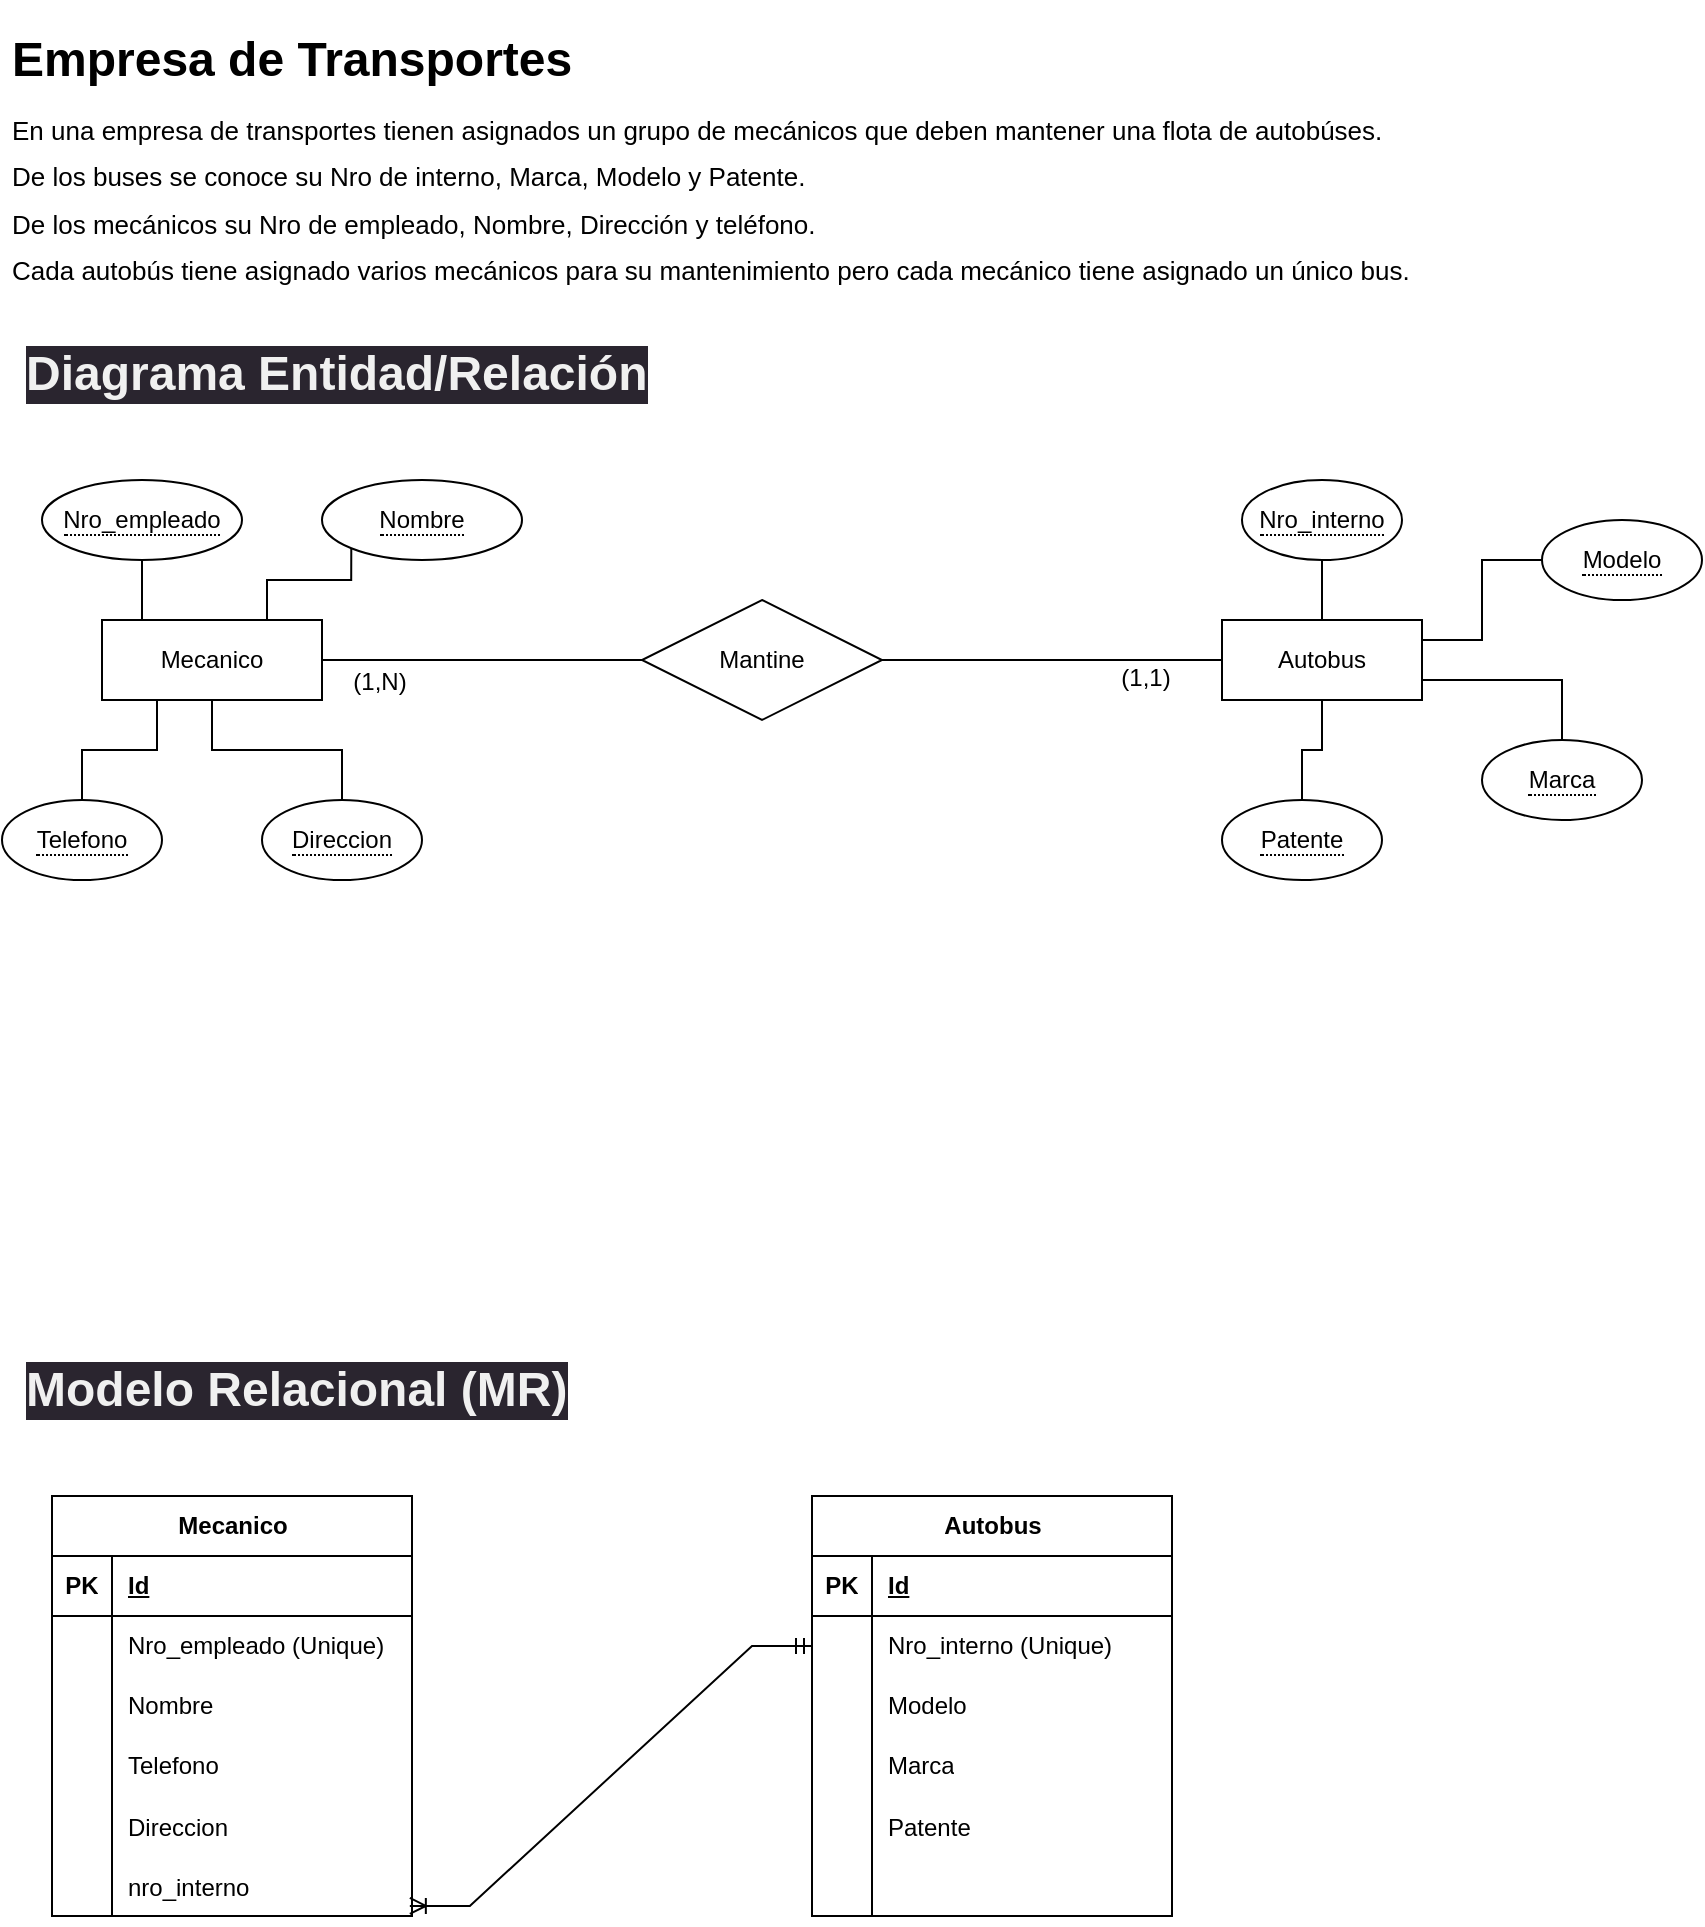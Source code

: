 <mxfile version="21.5.0" type="device">
  <diagram name="Página-1" id="Bc_VBPlvkehyzD29tHH7">
    <mxGraphModel dx="864" dy="516" grid="1" gridSize="10" guides="1" tooltips="1" connect="1" arrows="1" fold="1" page="1" pageScale="1" pageWidth="900" pageHeight="1600" math="0" shadow="0">
      <root>
        <mxCell id="0" />
        <mxCell id="1" parent="0" />
        <mxCell id="hrXaMRj48gvffog1YGhS-5" style="edgeStyle=orthogonalEdgeStyle;rounded=0;orthogonalLoop=1;jettySize=auto;html=1;exitX=1;exitY=0.5;exitDx=0;exitDy=0;entryX=0;entryY=0.5;entryDx=0;entryDy=0;endArrow=none;endFill=0;" parent="1" source="hrXaMRj48gvffog1YGhS-1" target="hrXaMRj48gvffog1YGhS-3" edge="1">
          <mxGeometry relative="1" as="geometry" />
        </mxCell>
        <mxCell id="hrXaMRj48gvffog1YGhS-19" style="edgeStyle=orthogonalEdgeStyle;rounded=0;orthogonalLoop=1;jettySize=auto;html=1;exitX=0.25;exitY=1;exitDx=0;exitDy=0;entryX=0.5;entryY=0;entryDx=0;entryDy=0;endArrow=none;endFill=0;" parent="1" source="hrXaMRj48gvffog1YGhS-1" target="hrXaMRj48gvffog1YGhS-18" edge="1">
          <mxGeometry relative="1" as="geometry" />
        </mxCell>
        <mxCell id="hrXaMRj48gvffog1YGhS-20" style="edgeStyle=orthogonalEdgeStyle;rounded=0;orthogonalLoop=1;jettySize=auto;html=1;exitX=0.5;exitY=1;exitDx=0;exitDy=0;entryX=0.5;entryY=0;entryDx=0;entryDy=0;endArrow=none;endFill=0;" parent="1" source="hrXaMRj48gvffog1YGhS-1" target="hrXaMRj48gvffog1YGhS-17" edge="1">
          <mxGeometry relative="1" as="geometry" />
        </mxCell>
        <mxCell id="hrXaMRj48gvffog1YGhS-21" style="edgeStyle=orthogonalEdgeStyle;rounded=0;orthogonalLoop=1;jettySize=auto;html=1;exitX=0.75;exitY=0;exitDx=0;exitDy=0;entryX=0;entryY=1;entryDx=0;entryDy=0;endArrow=none;endFill=0;" parent="1" source="hrXaMRj48gvffog1YGhS-1" target="hrXaMRj48gvffog1YGhS-16" edge="1">
          <mxGeometry relative="1" as="geometry" />
        </mxCell>
        <mxCell id="hrXaMRj48gvffog1YGhS-22" style="edgeStyle=orthogonalEdgeStyle;rounded=0;orthogonalLoop=1;jettySize=auto;html=1;exitX=0.25;exitY=0;exitDx=0;exitDy=0;entryX=0.5;entryY=1;entryDx=0;entryDy=0;endArrow=none;endFill=0;" parent="1" source="hrXaMRj48gvffog1YGhS-1" target="hrXaMRj48gvffog1YGhS-15" edge="1">
          <mxGeometry relative="1" as="geometry" />
        </mxCell>
        <mxCell id="hrXaMRj48gvffog1YGhS-1" value="Mecanico" style="whiteSpace=wrap;html=1;align=center;" parent="1" vertex="1">
          <mxGeometry x="70" y="310" width="110" height="40" as="geometry" />
        </mxCell>
        <mxCell id="hrXaMRj48gvffog1YGhS-11" style="edgeStyle=orthogonalEdgeStyle;rounded=0;orthogonalLoop=1;jettySize=auto;html=1;exitX=0.5;exitY=0;exitDx=0;exitDy=0;entryX=0.5;entryY=1;entryDx=0;entryDy=0;endArrow=none;endFill=0;" parent="1" source="hrXaMRj48gvffog1YGhS-2" target="hrXaMRj48gvffog1YGhS-7" edge="1">
          <mxGeometry relative="1" as="geometry" />
        </mxCell>
        <mxCell id="hrXaMRj48gvffog1YGhS-12" style="edgeStyle=orthogonalEdgeStyle;rounded=0;orthogonalLoop=1;jettySize=auto;html=1;exitX=1;exitY=0.25;exitDx=0;exitDy=0;entryX=0;entryY=0.5;entryDx=0;entryDy=0;endArrow=none;endFill=0;" parent="1" source="hrXaMRj48gvffog1YGhS-2" target="hrXaMRj48gvffog1YGhS-9" edge="1">
          <mxGeometry relative="1" as="geometry" />
        </mxCell>
        <mxCell id="hrXaMRj48gvffog1YGhS-13" style="edgeStyle=orthogonalEdgeStyle;rounded=0;orthogonalLoop=1;jettySize=auto;html=1;exitX=1;exitY=0.75;exitDx=0;exitDy=0;entryX=0.5;entryY=0;entryDx=0;entryDy=0;endArrow=none;endFill=0;" parent="1" source="hrXaMRj48gvffog1YGhS-2" target="hrXaMRj48gvffog1YGhS-8" edge="1">
          <mxGeometry relative="1" as="geometry" />
        </mxCell>
        <mxCell id="hrXaMRj48gvffog1YGhS-14" style="edgeStyle=orthogonalEdgeStyle;rounded=0;orthogonalLoop=1;jettySize=auto;html=1;exitX=0.5;exitY=1;exitDx=0;exitDy=0;entryX=0.5;entryY=0;entryDx=0;entryDy=0;endArrow=none;endFill=0;" parent="1" source="hrXaMRj48gvffog1YGhS-2" target="hrXaMRj48gvffog1YGhS-10" edge="1">
          <mxGeometry relative="1" as="geometry" />
        </mxCell>
        <mxCell id="hrXaMRj48gvffog1YGhS-2" value="Autobus" style="whiteSpace=wrap;html=1;align=center;" parent="1" vertex="1">
          <mxGeometry x="630" y="310" width="100" height="40" as="geometry" />
        </mxCell>
        <mxCell id="hrXaMRj48gvffog1YGhS-6" style="edgeStyle=orthogonalEdgeStyle;rounded=0;orthogonalLoop=1;jettySize=auto;html=1;exitX=1;exitY=0.5;exitDx=0;exitDy=0;entryX=0;entryY=0.5;entryDx=0;entryDy=0;endArrow=none;endFill=0;" parent="1" source="hrXaMRj48gvffog1YGhS-3" target="hrXaMRj48gvffog1YGhS-2" edge="1">
          <mxGeometry relative="1" as="geometry" />
        </mxCell>
        <mxCell id="hrXaMRj48gvffog1YGhS-3" value="Mantine" style="shape=rhombus;perimeter=rhombusPerimeter;whiteSpace=wrap;html=1;align=center;" parent="1" vertex="1">
          <mxGeometry x="340" y="300" width="120" height="60" as="geometry" />
        </mxCell>
        <mxCell id="hrXaMRj48gvffog1YGhS-7" value="&lt;span style=&quot;border-bottom: 1px dotted&quot;&gt;Nro_interno&lt;/span&gt;" style="ellipse;whiteSpace=wrap;html=1;align=center;" parent="1" vertex="1">
          <mxGeometry x="640" y="240" width="80" height="40" as="geometry" />
        </mxCell>
        <mxCell id="hrXaMRj48gvffog1YGhS-8" value="&lt;span style=&quot;border-bottom: 1px dotted&quot;&gt;Marca&lt;/span&gt;" style="ellipse;whiteSpace=wrap;html=1;align=center;" parent="1" vertex="1">
          <mxGeometry x="760" y="370" width="80" height="40" as="geometry" />
        </mxCell>
        <mxCell id="hrXaMRj48gvffog1YGhS-9" value="&lt;span style=&quot;border-bottom: 1px dotted&quot;&gt;Modelo&lt;/span&gt;" style="ellipse;whiteSpace=wrap;html=1;align=center;" parent="1" vertex="1">
          <mxGeometry x="790" y="260" width="80" height="40" as="geometry" />
        </mxCell>
        <mxCell id="hrXaMRj48gvffog1YGhS-10" value="&lt;span style=&quot;border-bottom: 1px dotted&quot;&gt;Patente&lt;/span&gt;" style="ellipse;whiteSpace=wrap;html=1;align=center;" parent="1" vertex="1">
          <mxGeometry x="630" y="400" width="80" height="40" as="geometry" />
        </mxCell>
        <mxCell id="hrXaMRj48gvffog1YGhS-15" value="&lt;span style=&quot;border-bottom: 1px dotted&quot;&gt;Nro_empleado&lt;/span&gt;" style="ellipse;whiteSpace=wrap;html=1;align=center;" parent="1" vertex="1">
          <mxGeometry x="40" y="240" width="100" height="40" as="geometry" />
        </mxCell>
        <mxCell id="hrXaMRj48gvffog1YGhS-16" value="&lt;span style=&quot;border-bottom: 1px dotted&quot;&gt;Nombre&lt;/span&gt;" style="ellipse;whiteSpace=wrap;html=1;align=center;" parent="1" vertex="1">
          <mxGeometry x="180" y="240" width="100" height="40" as="geometry" />
        </mxCell>
        <mxCell id="hrXaMRj48gvffog1YGhS-17" value="&lt;span style=&quot;border-bottom: 1px dotted&quot;&gt;Direccion&lt;/span&gt;" style="ellipse;whiteSpace=wrap;html=1;align=center;" parent="1" vertex="1">
          <mxGeometry x="150" y="400" width="80" height="40" as="geometry" />
        </mxCell>
        <mxCell id="hrXaMRj48gvffog1YGhS-18" value="&lt;span style=&quot;border-bottom: 1px dotted&quot;&gt;Telefono&lt;/span&gt;" style="ellipse;whiteSpace=wrap;html=1;align=center;" parent="1" vertex="1">
          <mxGeometry x="20" y="400" width="80" height="40" as="geometry" />
        </mxCell>
        <mxCell id="hrXaMRj48gvffog1YGhS-23" value="(1,1)" style="text;html=1;strokeColor=none;fillColor=none;align=center;verticalAlign=middle;whiteSpace=wrap;rounded=0;" parent="1" vertex="1">
          <mxGeometry x="562" y="324" width="60" height="30" as="geometry" />
        </mxCell>
        <mxCell id="hrXaMRj48gvffog1YGhS-24" value="(1,N)" style="text;html=1;strokeColor=none;fillColor=none;align=center;verticalAlign=middle;whiteSpace=wrap;rounded=0;" parent="1" vertex="1">
          <mxGeometry x="179" y="326" width="60" height="30" as="geometry" />
        </mxCell>
        <mxCell id="hrXaMRj48gvffog1YGhS-25" value="&lt;h1&gt;Empresa de Transportes&lt;/h1&gt;&lt;p style=&quot;font-size: 13px; line-height: 80%;&quot;&gt;&lt;font style=&quot;font-size: 13px;&quot;&gt;En una empresa de transportes tienen asignados un grupo de mecánicos que deben mantener una flota de autobúses.&lt;/font&gt;&lt;/p&gt;&lt;p style=&quot;font-size: 13px; line-height: 80%;&quot;&gt;&lt;font style=&quot;font-size: 13px;&quot;&gt;De los buses se conoce su Nro de interno, Marca, Modelo y Patente.&lt;/font&gt;&lt;/p&gt;&lt;p style=&quot;font-size: 13px; line-height: 80%;&quot;&gt;&lt;font style=&quot;font-size: 13px;&quot;&gt;De los mecánicos su Nro de empleado, Nombre, Dirección y teléfono.&lt;/font&gt;&lt;/p&gt;&lt;p style=&quot;font-size: 13px; line-height: 80%;&quot;&gt;&lt;font style=&quot;font-size: 13px;&quot;&gt;Cada autobús tiene asignado varios mecánicos para su mantenimiento pero cada mecánico tiene asignado un único bus.&lt;/font&gt;&lt;/p&gt;&lt;p style=&quot;font-size: 13px; line-height: 80%;&quot;&gt;&lt;br&gt;&lt;/p&gt;" style="text;html=1;strokeColor=none;fillColor=none;spacing=5;spacingTop=-20;whiteSpace=wrap;overflow=hidden;rounded=0;" parent="1" vertex="1">
          <mxGeometry x="20" y="10" width="730" height="140" as="geometry" />
        </mxCell>
        <mxCell id="hrXaMRj48gvffog1YGhS-27" value="&lt;h1 style=&quot;border-color: rgb(0, 0, 0); color: rgb(240, 240, 240); font-family: Helvetica; font-style: normal; font-variant-ligatures: normal; font-variant-caps: normal; letter-spacing: normal; orphans: 2; text-align: left; text-indent: 0px; text-transform: none; widows: 2; word-spacing: 0px; -webkit-text-stroke-width: 0px; background-color: rgb(42, 37, 47); text-decoration-thickness: initial; text-decoration-style: initial; text-decoration-color: initial;&quot;&gt;Diagrama Entidad/Relación&lt;/h1&gt;" style="text;whiteSpace=wrap;html=1;" parent="1" vertex="1">
          <mxGeometry x="30" y="150" width="390" height="60" as="geometry" />
        </mxCell>
        <mxCell id="hrXaMRj48gvffog1YGhS-28" value="&lt;h1 style=&quot;border-color: rgb(0, 0, 0); color: rgb(240, 240, 240); font-family: Helvetica; font-style: normal; font-variant-ligatures: normal; font-variant-caps: normal; letter-spacing: normal; orphans: 2; text-align: left; text-indent: 0px; text-transform: none; widows: 2; word-spacing: 0px; -webkit-text-stroke-width: 0px; background-color: rgb(42, 37, 47); text-decoration-thickness: initial; text-decoration-style: initial; text-decoration-color: initial;&quot;&gt;Modelo Relacional (MR)&lt;/h1&gt;" style="text;whiteSpace=wrap;html=1;" parent="1" vertex="1">
          <mxGeometry x="30" y="658" width="390" height="60" as="geometry" />
        </mxCell>
        <mxCell id="hrXaMRj48gvffog1YGhS-29" value="Mecanico" style="shape=table;startSize=30;container=1;collapsible=1;childLayout=tableLayout;fixedRows=1;rowLines=0;fontStyle=1;align=center;resizeLast=1;html=1;" parent="1" vertex="1">
          <mxGeometry x="45" y="748" width="180" height="210" as="geometry">
            <mxRectangle x="45" y="748" width="100" height="30" as="alternateBounds" />
          </mxGeometry>
        </mxCell>
        <mxCell id="hrXaMRj48gvffog1YGhS-30" value="" style="shape=tableRow;horizontal=0;startSize=0;swimlaneHead=0;swimlaneBody=0;fillColor=none;collapsible=0;dropTarget=0;points=[[0,0.5],[1,0.5]];portConstraint=eastwest;top=0;left=0;right=0;bottom=1;" parent="hrXaMRj48gvffog1YGhS-29" vertex="1">
          <mxGeometry y="30" width="180" height="30" as="geometry" />
        </mxCell>
        <mxCell id="hrXaMRj48gvffog1YGhS-31" value="PK" style="shape=partialRectangle;connectable=0;fillColor=none;top=0;left=0;bottom=0;right=0;fontStyle=1;overflow=hidden;whiteSpace=wrap;html=1;" parent="hrXaMRj48gvffog1YGhS-30" vertex="1">
          <mxGeometry width="30" height="30" as="geometry">
            <mxRectangle width="30" height="30" as="alternateBounds" />
          </mxGeometry>
        </mxCell>
        <mxCell id="hrXaMRj48gvffog1YGhS-32" value="Id" style="shape=partialRectangle;connectable=0;fillColor=none;top=0;left=0;bottom=0;right=0;align=left;spacingLeft=6;fontStyle=5;overflow=hidden;whiteSpace=wrap;html=1;" parent="hrXaMRj48gvffog1YGhS-30" vertex="1">
          <mxGeometry x="30" width="150" height="30" as="geometry">
            <mxRectangle width="150" height="30" as="alternateBounds" />
          </mxGeometry>
        </mxCell>
        <mxCell id="hrXaMRj48gvffog1YGhS-33" value="" style="shape=tableRow;horizontal=0;startSize=0;swimlaneHead=0;swimlaneBody=0;fillColor=none;collapsible=0;dropTarget=0;points=[[0,0.5],[1,0.5]];portConstraint=eastwest;top=0;left=0;right=0;bottom=0;" parent="hrXaMRj48gvffog1YGhS-29" vertex="1">
          <mxGeometry y="60" width="180" height="30" as="geometry" />
        </mxCell>
        <mxCell id="hrXaMRj48gvffog1YGhS-34" value="" style="shape=partialRectangle;connectable=0;fillColor=none;top=0;left=0;bottom=0;right=0;editable=1;overflow=hidden;whiteSpace=wrap;html=1;" parent="hrXaMRj48gvffog1YGhS-33" vertex="1">
          <mxGeometry width="30" height="30" as="geometry">
            <mxRectangle width="30" height="30" as="alternateBounds" />
          </mxGeometry>
        </mxCell>
        <mxCell id="hrXaMRj48gvffog1YGhS-35" value="Nro_empleado (Unique)" style="shape=partialRectangle;connectable=0;fillColor=none;top=0;left=0;bottom=0;right=0;align=left;spacingLeft=6;overflow=hidden;whiteSpace=wrap;html=1;" parent="hrXaMRj48gvffog1YGhS-33" vertex="1">
          <mxGeometry x="30" width="150" height="30" as="geometry">
            <mxRectangle width="150" height="30" as="alternateBounds" />
          </mxGeometry>
        </mxCell>
        <mxCell id="hrXaMRj48gvffog1YGhS-36" value="" style="shape=tableRow;horizontal=0;startSize=0;swimlaneHead=0;swimlaneBody=0;fillColor=none;collapsible=0;dropTarget=0;points=[[0,0.5],[1,0.5]];portConstraint=eastwest;top=0;left=0;right=0;bottom=0;" parent="hrXaMRj48gvffog1YGhS-29" vertex="1">
          <mxGeometry y="90" width="180" height="30" as="geometry" />
        </mxCell>
        <mxCell id="hrXaMRj48gvffog1YGhS-37" value="" style="shape=partialRectangle;connectable=0;fillColor=none;top=0;left=0;bottom=0;right=0;editable=1;overflow=hidden;whiteSpace=wrap;html=1;" parent="hrXaMRj48gvffog1YGhS-36" vertex="1">
          <mxGeometry width="30" height="30" as="geometry">
            <mxRectangle width="30" height="30" as="alternateBounds" />
          </mxGeometry>
        </mxCell>
        <mxCell id="hrXaMRj48gvffog1YGhS-38" value="Nombre" style="shape=partialRectangle;connectable=0;fillColor=none;top=0;left=0;bottom=0;right=0;align=left;spacingLeft=6;overflow=hidden;whiteSpace=wrap;html=1;" parent="hrXaMRj48gvffog1YGhS-36" vertex="1">
          <mxGeometry x="30" width="150" height="30" as="geometry">
            <mxRectangle width="150" height="30" as="alternateBounds" />
          </mxGeometry>
        </mxCell>
        <mxCell id="hrXaMRj48gvffog1YGhS-39" value="" style="shape=tableRow;horizontal=0;startSize=0;swimlaneHead=0;swimlaneBody=0;fillColor=none;collapsible=0;dropTarget=0;points=[[0,0.5],[1,0.5]];portConstraint=eastwest;top=0;left=0;right=0;bottom=0;" parent="hrXaMRj48gvffog1YGhS-29" vertex="1">
          <mxGeometry y="120" width="180" height="30" as="geometry" />
        </mxCell>
        <mxCell id="hrXaMRj48gvffog1YGhS-40" value="" style="shape=partialRectangle;connectable=0;fillColor=none;top=0;left=0;bottom=0;right=0;editable=1;overflow=hidden;whiteSpace=wrap;html=1;" parent="hrXaMRj48gvffog1YGhS-39" vertex="1">
          <mxGeometry width="30" height="30" as="geometry">
            <mxRectangle width="30" height="30" as="alternateBounds" />
          </mxGeometry>
        </mxCell>
        <mxCell id="hrXaMRj48gvffog1YGhS-41" value="Telefono" style="shape=partialRectangle;connectable=0;fillColor=none;top=0;left=0;bottom=0;right=0;align=left;spacingLeft=6;overflow=hidden;whiteSpace=wrap;html=1;" parent="hrXaMRj48gvffog1YGhS-39" vertex="1">
          <mxGeometry x="30" width="150" height="30" as="geometry">
            <mxRectangle width="150" height="30" as="alternateBounds" />
          </mxGeometry>
        </mxCell>
        <mxCell id="hrXaMRj48gvffog1YGhS-43" value="" style="shape=tableRow;horizontal=0;startSize=0;swimlaneHead=0;swimlaneBody=0;fillColor=none;collapsible=0;dropTarget=0;points=[[0,0.5],[1,0.5]];portConstraint=eastwest;top=0;left=0;right=0;bottom=0;" parent="hrXaMRj48gvffog1YGhS-29" vertex="1">
          <mxGeometry y="150" width="180" height="30" as="geometry" />
        </mxCell>
        <mxCell id="hrXaMRj48gvffog1YGhS-44" value="" style="shape=partialRectangle;connectable=0;fillColor=none;top=0;left=0;bottom=0;right=0;editable=1;overflow=hidden;" parent="hrXaMRj48gvffog1YGhS-43" vertex="1">
          <mxGeometry width="30" height="30" as="geometry">
            <mxRectangle width="30" height="30" as="alternateBounds" />
          </mxGeometry>
        </mxCell>
        <mxCell id="hrXaMRj48gvffog1YGhS-45" value="Direccion" style="shape=partialRectangle;connectable=0;fillColor=none;top=0;left=0;bottom=0;right=0;align=left;spacingLeft=6;overflow=hidden;" parent="hrXaMRj48gvffog1YGhS-43" vertex="1">
          <mxGeometry x="30" width="150" height="30" as="geometry">
            <mxRectangle width="150" height="30" as="alternateBounds" />
          </mxGeometry>
        </mxCell>
        <mxCell id="hrXaMRj48gvffog1YGhS-90" value="" style="shape=tableRow;horizontal=0;startSize=0;swimlaneHead=0;swimlaneBody=0;fillColor=none;collapsible=0;dropTarget=0;points=[[0,0.5],[1,0.5]];portConstraint=eastwest;top=0;left=0;right=0;bottom=0;" parent="hrXaMRj48gvffog1YGhS-29" vertex="1">
          <mxGeometry y="180" width="180" height="30" as="geometry" />
        </mxCell>
        <mxCell id="hrXaMRj48gvffog1YGhS-91" value="" style="shape=partialRectangle;connectable=0;fillColor=none;top=0;left=0;bottom=0;right=0;editable=1;overflow=hidden;" parent="hrXaMRj48gvffog1YGhS-90" vertex="1">
          <mxGeometry width="30" height="30" as="geometry">
            <mxRectangle width="30" height="30" as="alternateBounds" />
          </mxGeometry>
        </mxCell>
        <mxCell id="hrXaMRj48gvffog1YGhS-92" value="nro_interno" style="shape=partialRectangle;connectable=0;fillColor=none;top=0;left=0;bottom=0;right=0;align=left;spacingLeft=6;overflow=hidden;" parent="hrXaMRj48gvffog1YGhS-90" vertex="1">
          <mxGeometry x="30" width="150" height="30" as="geometry">
            <mxRectangle width="150" height="30" as="alternateBounds" />
          </mxGeometry>
        </mxCell>
        <mxCell id="hrXaMRj48gvffog1YGhS-46" value="Autobus" style="shape=table;startSize=30;container=1;collapsible=1;childLayout=tableLayout;fixedRows=1;rowLines=0;fontStyle=1;align=center;resizeLast=1;html=1;" parent="1" vertex="1">
          <mxGeometry x="425" y="748" width="180" height="210" as="geometry">
            <mxRectangle x="425" y="748" width="90" height="30" as="alternateBounds" />
          </mxGeometry>
        </mxCell>
        <mxCell id="hrXaMRj48gvffog1YGhS-47" value="" style="shape=tableRow;horizontal=0;startSize=0;swimlaneHead=0;swimlaneBody=0;fillColor=none;collapsible=0;dropTarget=0;points=[[0,0.5],[1,0.5]];portConstraint=eastwest;top=0;left=0;right=0;bottom=1;" parent="hrXaMRj48gvffog1YGhS-46" vertex="1">
          <mxGeometry y="30" width="180" height="30" as="geometry" />
        </mxCell>
        <mxCell id="hrXaMRj48gvffog1YGhS-48" value="PK" style="shape=partialRectangle;connectable=0;fillColor=none;top=0;left=0;bottom=0;right=0;fontStyle=1;overflow=hidden;whiteSpace=wrap;html=1;" parent="hrXaMRj48gvffog1YGhS-47" vertex="1">
          <mxGeometry width="30" height="30" as="geometry">
            <mxRectangle width="30" height="30" as="alternateBounds" />
          </mxGeometry>
        </mxCell>
        <mxCell id="hrXaMRj48gvffog1YGhS-49" value="Id" style="shape=partialRectangle;connectable=0;fillColor=none;top=0;left=0;bottom=0;right=0;align=left;spacingLeft=6;fontStyle=5;overflow=hidden;whiteSpace=wrap;html=1;" parent="hrXaMRj48gvffog1YGhS-47" vertex="1">
          <mxGeometry x="30" width="150" height="30" as="geometry">
            <mxRectangle width="150" height="30" as="alternateBounds" />
          </mxGeometry>
        </mxCell>
        <mxCell id="hrXaMRj48gvffog1YGhS-50" value="" style="shape=tableRow;horizontal=0;startSize=0;swimlaneHead=0;swimlaneBody=0;fillColor=none;collapsible=0;dropTarget=0;points=[[0,0.5],[1,0.5]];portConstraint=eastwest;top=0;left=0;right=0;bottom=0;" parent="hrXaMRj48gvffog1YGhS-46" vertex="1">
          <mxGeometry y="60" width="180" height="30" as="geometry" />
        </mxCell>
        <mxCell id="hrXaMRj48gvffog1YGhS-51" value="" style="shape=partialRectangle;connectable=0;fillColor=none;top=0;left=0;bottom=0;right=0;editable=1;overflow=hidden;whiteSpace=wrap;html=1;" parent="hrXaMRj48gvffog1YGhS-50" vertex="1">
          <mxGeometry width="30" height="30" as="geometry">
            <mxRectangle width="30" height="30" as="alternateBounds" />
          </mxGeometry>
        </mxCell>
        <mxCell id="hrXaMRj48gvffog1YGhS-52" value="Nro_interno (Unique)" style="shape=partialRectangle;connectable=0;fillColor=none;top=0;left=0;bottom=0;right=0;align=left;spacingLeft=6;overflow=hidden;whiteSpace=wrap;html=1;" parent="hrXaMRj48gvffog1YGhS-50" vertex="1">
          <mxGeometry x="30" width="150" height="30" as="geometry">
            <mxRectangle width="150" height="30" as="alternateBounds" />
          </mxGeometry>
        </mxCell>
        <mxCell id="hrXaMRj48gvffog1YGhS-53" value="" style="shape=tableRow;horizontal=0;startSize=0;swimlaneHead=0;swimlaneBody=0;fillColor=none;collapsible=0;dropTarget=0;points=[[0,0.5],[1,0.5]];portConstraint=eastwest;top=0;left=0;right=0;bottom=0;" parent="hrXaMRj48gvffog1YGhS-46" vertex="1">
          <mxGeometry y="90" width="180" height="30" as="geometry" />
        </mxCell>
        <mxCell id="hrXaMRj48gvffog1YGhS-54" value="" style="shape=partialRectangle;connectable=0;fillColor=none;top=0;left=0;bottom=0;right=0;editable=1;overflow=hidden;whiteSpace=wrap;html=1;" parent="hrXaMRj48gvffog1YGhS-53" vertex="1">
          <mxGeometry width="30" height="30" as="geometry">
            <mxRectangle width="30" height="30" as="alternateBounds" />
          </mxGeometry>
        </mxCell>
        <mxCell id="hrXaMRj48gvffog1YGhS-55" value="Modelo" style="shape=partialRectangle;connectable=0;fillColor=none;top=0;left=0;bottom=0;right=0;align=left;spacingLeft=6;overflow=hidden;whiteSpace=wrap;html=1;" parent="hrXaMRj48gvffog1YGhS-53" vertex="1">
          <mxGeometry x="30" width="150" height="30" as="geometry">
            <mxRectangle width="150" height="30" as="alternateBounds" />
          </mxGeometry>
        </mxCell>
        <mxCell id="hrXaMRj48gvffog1YGhS-56" value="" style="shape=tableRow;horizontal=0;startSize=0;swimlaneHead=0;swimlaneBody=0;fillColor=none;collapsible=0;dropTarget=0;points=[[0,0.5],[1,0.5]];portConstraint=eastwest;top=0;left=0;right=0;bottom=0;" parent="hrXaMRj48gvffog1YGhS-46" vertex="1">
          <mxGeometry y="120" width="180" height="30" as="geometry" />
        </mxCell>
        <mxCell id="hrXaMRj48gvffog1YGhS-57" value="" style="shape=partialRectangle;connectable=0;fillColor=none;top=0;left=0;bottom=0;right=0;editable=1;overflow=hidden;whiteSpace=wrap;html=1;" parent="hrXaMRj48gvffog1YGhS-56" vertex="1">
          <mxGeometry width="30" height="30" as="geometry">
            <mxRectangle width="30" height="30" as="alternateBounds" />
          </mxGeometry>
        </mxCell>
        <mxCell id="hrXaMRj48gvffog1YGhS-58" value="Marca" style="shape=partialRectangle;connectable=0;fillColor=none;top=0;left=0;bottom=0;right=0;align=left;spacingLeft=6;overflow=hidden;whiteSpace=wrap;html=1;" parent="hrXaMRj48gvffog1YGhS-56" vertex="1">
          <mxGeometry x="30" width="150" height="30" as="geometry">
            <mxRectangle width="150" height="30" as="alternateBounds" />
          </mxGeometry>
        </mxCell>
        <mxCell id="hrXaMRj48gvffog1YGhS-60" value="" style="shape=tableRow;horizontal=0;startSize=0;swimlaneHead=0;swimlaneBody=0;fillColor=none;collapsible=0;dropTarget=0;points=[[0,0.5],[1,0.5]];portConstraint=eastwest;top=0;left=0;right=0;bottom=0;" parent="hrXaMRj48gvffog1YGhS-46" vertex="1">
          <mxGeometry y="150" width="180" height="30" as="geometry" />
        </mxCell>
        <mxCell id="hrXaMRj48gvffog1YGhS-61" value="" style="shape=partialRectangle;connectable=0;fillColor=none;top=0;left=0;bottom=0;right=0;editable=1;overflow=hidden;" parent="hrXaMRj48gvffog1YGhS-60" vertex="1">
          <mxGeometry width="30" height="30" as="geometry">
            <mxRectangle width="30" height="30" as="alternateBounds" />
          </mxGeometry>
        </mxCell>
        <mxCell id="hrXaMRj48gvffog1YGhS-62" value="Patente" style="shape=partialRectangle;connectable=0;fillColor=none;top=0;left=0;bottom=0;right=0;align=left;spacingLeft=6;overflow=hidden;" parent="hrXaMRj48gvffog1YGhS-60" vertex="1">
          <mxGeometry x="30" width="150" height="30" as="geometry">
            <mxRectangle width="150" height="30" as="alternateBounds" />
          </mxGeometry>
        </mxCell>
        <mxCell id="hrXaMRj48gvffog1YGhS-64" value="" style="shape=tableRow;horizontal=0;startSize=0;swimlaneHead=0;swimlaneBody=0;fillColor=none;collapsible=0;dropTarget=0;points=[[0,0.5],[1,0.5]];portConstraint=eastwest;top=0;left=0;right=0;bottom=0;movable=0;resizable=0;rotatable=0;deletable=0;editable=0;locked=1;connectable=0;" parent="hrXaMRj48gvffog1YGhS-46" vertex="1">
          <mxGeometry y="180" width="180" height="30" as="geometry" />
        </mxCell>
        <mxCell id="hrXaMRj48gvffog1YGhS-65" value="" style="shape=partialRectangle;connectable=0;fillColor=none;top=0;left=0;bottom=0;right=0;editable=1;overflow=hidden;" parent="hrXaMRj48gvffog1YGhS-64" vertex="1">
          <mxGeometry width="30" height="30" as="geometry">
            <mxRectangle width="30" height="30" as="alternateBounds" />
          </mxGeometry>
        </mxCell>
        <mxCell id="hrXaMRj48gvffog1YGhS-66" value="" style="shape=partialRectangle;connectable=0;fillColor=none;top=0;left=0;bottom=0;right=0;align=left;spacingLeft=6;overflow=hidden;movable=0;resizable=0;rotatable=0;deletable=0;editable=0;locked=1;" parent="hrXaMRj48gvffog1YGhS-64" vertex="1">
          <mxGeometry x="30" width="150" height="30" as="geometry">
            <mxRectangle width="150" height="30" as="alternateBounds" />
          </mxGeometry>
        </mxCell>
        <mxCell id="hrXaMRj48gvffog1YGhS-95" value="" style="edgeStyle=entityRelationEdgeStyle;fontSize=12;html=1;endArrow=ERoneToMany;startArrow=ERmandOne;rounded=0;entryX=0.994;entryY=0.833;entryDx=0;entryDy=0;entryPerimeter=0;exitX=0;exitY=0.5;exitDx=0;exitDy=0;" parent="1" source="hrXaMRj48gvffog1YGhS-50" target="hrXaMRj48gvffog1YGhS-90" edge="1">
          <mxGeometry width="100" height="100" relative="1" as="geometry">
            <mxPoint x="310" y="770" as="sourcePoint" />
            <mxPoint x="525" y="670" as="targetPoint" />
          </mxGeometry>
        </mxCell>
      </root>
    </mxGraphModel>
  </diagram>
</mxfile>
